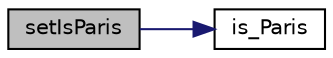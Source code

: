 digraph "setIsParis"
{
 // LATEX_PDF_SIZE
  edge [fontname="Helvetica",fontsize="10",labelfontname="Helvetica",labelfontsize="10"];
  node [fontname="Helvetica",fontsize="10",shape=record];
  rankdir="LR";
  Node1 [label="setIsParis",height=0.2,width=0.4,color="black", fillcolor="grey75", style="filled", fontcolor="black",tooltip=" "];
  Node1 -> Node2 [color="midnightblue",fontsize="10",style="solid",fontname="Helvetica"];
  Node2 [label="is_Paris",height=0.2,width=0.4,color="black", fillcolor="white", style="filled",URL="$utils_8hpp.html#a5607cd80a25504a5fdb8adc0c0052e79",tooltip=" "];
}
